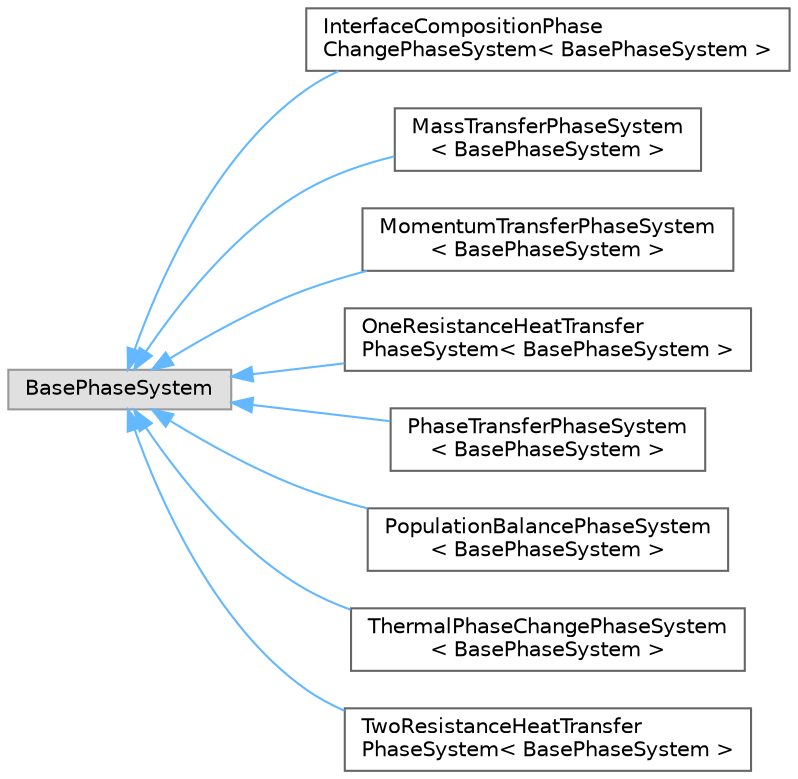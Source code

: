 digraph "Graphical Class Hierarchy"
{
 // LATEX_PDF_SIZE
  bgcolor="transparent";
  edge [fontname=Helvetica,fontsize=10,labelfontname=Helvetica,labelfontsize=10];
  node [fontname=Helvetica,fontsize=10,shape=box,height=0.2,width=0.4];
  rankdir="LR";
  Node0 [id="Node000000",label="BasePhaseSystem",height=0.2,width=0.4,color="grey60", fillcolor="#E0E0E0", style="filled",tooltip=" "];
  Node0 -> Node1 [id="edge4216_Node000000_Node000001",dir="back",color="steelblue1",style="solid",tooltip=" "];
  Node1 [id="Node000001",label="InterfaceCompositionPhase\lChangePhaseSystem\< BasePhaseSystem \>",height=0.2,width=0.4,color="grey40", fillcolor="white", style="filled",URL="$classFoam_1_1InterfaceCompositionPhaseChangePhaseSystem.html",tooltip="Class to provide interfacial heat and mass transfer between a number of phases according to a interfa..."];
  Node0 -> Node2 [id="edge4217_Node000000_Node000002",dir="back",color="steelblue1",style="solid",tooltip=" "];
  Node2 [id="Node000002",label="MassTransferPhaseSystem\l\< BasePhaseSystem \>",height=0.2,width=0.4,color="grey40", fillcolor="white", style="filled",URL="$classFoam_1_1MassTransferPhaseSystem.html",tooltip="Class for mass transfer between phases."];
  Node0 -> Node3 [id="edge4218_Node000000_Node000003",dir="back",color="steelblue1",style="solid",tooltip=" "];
  Node3 [id="Node000003",label="MomentumTransferPhaseSystem\l\< BasePhaseSystem \>",height=0.2,width=0.4,color="grey40", fillcolor="white", style="filled",URL="$classFoam_1_1MomentumTransferPhaseSystem.html",tooltip="Class which models interfacial momenum transfer between a number of phases. Drag, virtual mass,..."];
  Node0 -> Node4 [id="edge4219_Node000000_Node000004",dir="back",color="steelblue1",style="solid",tooltip=" "];
  Node4 [id="Node000004",label="OneResistanceHeatTransfer\lPhaseSystem\< BasePhaseSystem \>",height=0.2,width=0.4,color="grey40", fillcolor="white", style="filled",URL="$classFoam_1_1OneResistanceHeatTransferPhaseSystem.html",tooltip="Class which models interfacial heat transfer between a number of phases. A single heat transfer model..."];
  Node0 -> Node5 [id="edge4220_Node000000_Node000005",dir="back",color="steelblue1",style="solid",tooltip=" "];
  Node5 [id="Node000005",label="PhaseTransferPhaseSystem\l\< BasePhaseSystem \>",height=0.2,width=0.4,color="grey40", fillcolor="white", style="filled",URL="$classFoam_1_1PhaseTransferPhaseSystem.html",tooltip="Class which models non-thermally-coupled mass transfers; i.e., representation changes,..."];
  Node0 -> Node6 [id="edge4221_Node000000_Node000006",dir="back",color="steelblue1",style="solid",tooltip=" "];
  Node6 [id="Node000006",label="PopulationBalancePhaseSystem\l\< BasePhaseSystem \>",height=0.2,width=0.4,color="grey40", fillcolor="white", style="filled",URL="$classFoam_1_1PopulationBalancePhaseSystem.html",tooltip="Class which provides population balance functionality."];
  Node0 -> Node7 [id="edge4222_Node000000_Node000007",dir="back",color="steelblue1",style="solid",tooltip=" "];
  Node7 [id="Node000007",label="ThermalPhaseChangePhaseSystem\l\< BasePhaseSystem \>",height=0.2,width=0.4,color="grey40", fillcolor="white", style="filled",URL="$classFoam_1_1ThermalPhaseChangePhaseSystem.html",tooltip="Class to provide interfacial heat and mass transfer between a number of phases according the interfac..."];
  Node0 -> Node8 [id="edge4223_Node000000_Node000008",dir="back",color="steelblue1",style="solid",tooltip=" "];
  Node8 [id="Node000008",label="TwoResistanceHeatTransfer\lPhaseSystem\< BasePhaseSystem \>",height=0.2,width=0.4,color="grey40", fillcolor="white", style="filled",URL="$classFoam_1_1TwoResistanceHeatTransferPhaseSystem.html",tooltip="Class which models interfacial heat transfer between a number of phases. Two heat transfer models are..."];
}
